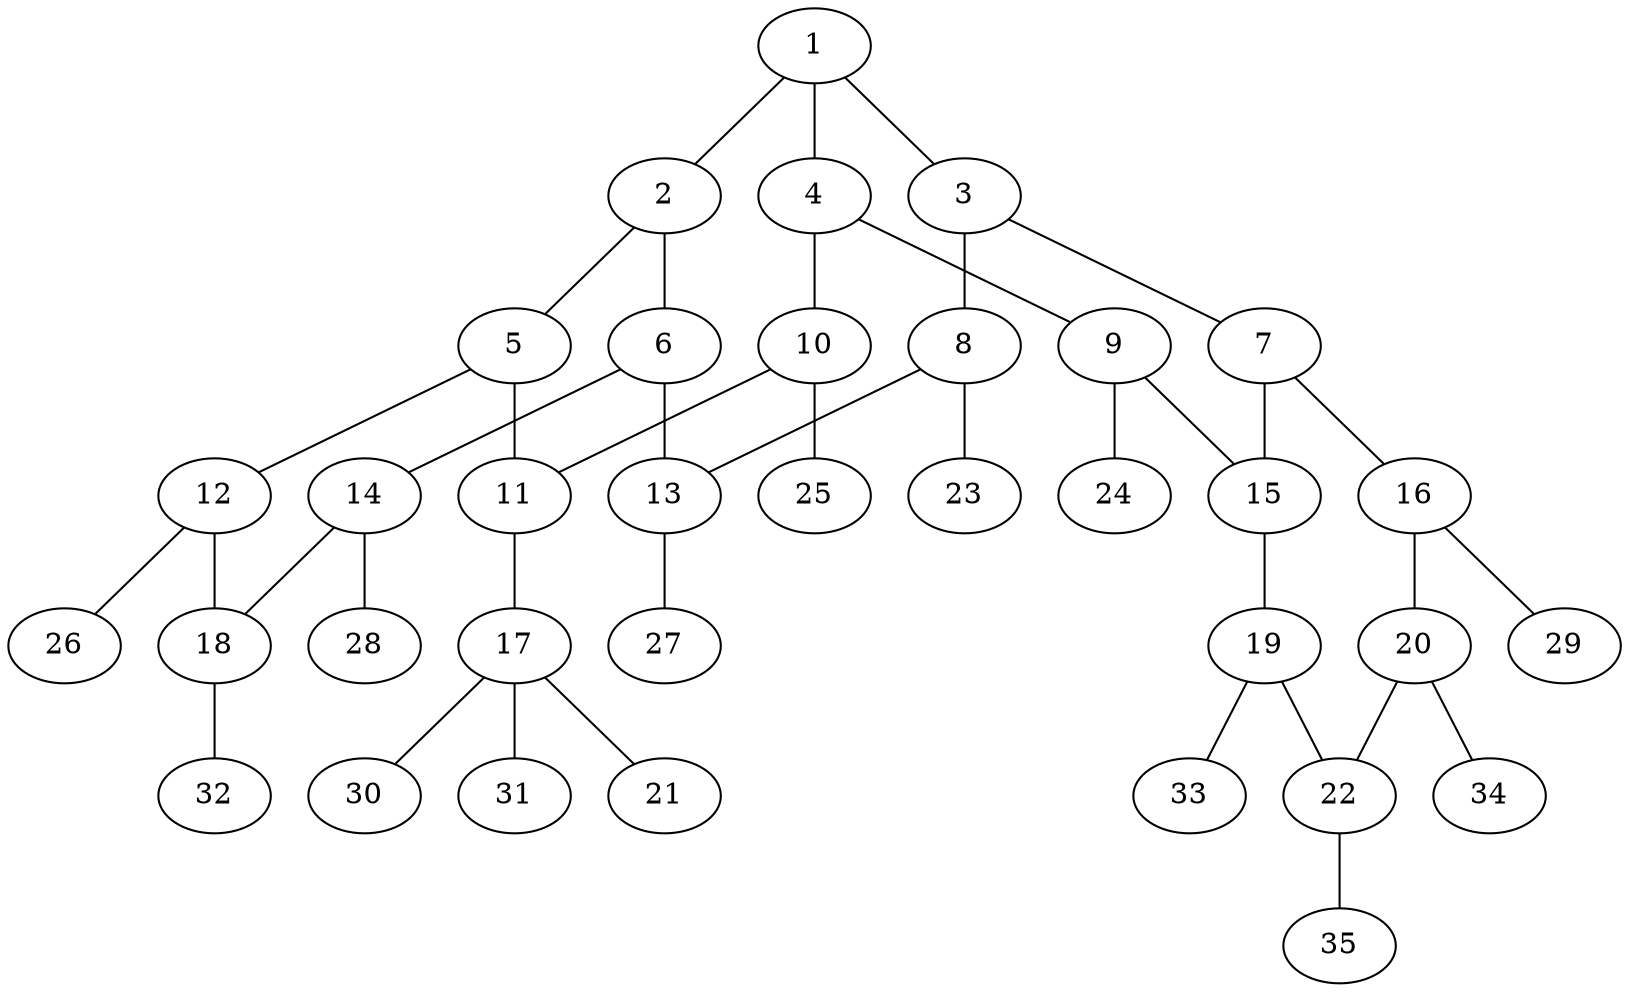 graph molecule_3636 {
	1	 [chem=C];
	2	 [chem=C];
	1 -- 2	 [valence=1];
	3	 [chem=C];
	1 -- 3	 [valence=2];
	4	 [chem=C];
	1 -- 4	 [valence=1];
	5	 [chem=C];
	2 -- 5	 [valence=1];
	6	 [chem=C];
	2 -- 6	 [valence=2];
	7	 [chem=C];
	3 -- 7	 [valence=1];
	8	 [chem=C];
	3 -- 8	 [valence=1];
	9	 [chem=C];
	4 -- 9	 [valence=2];
	10	 [chem=C];
	4 -- 10	 [valence=1];
	11	 [chem=C];
	5 -- 11	 [valence=1];
	12	 [chem=C];
	5 -- 12	 [valence=2];
	13	 [chem=C];
	6 -- 13	 [valence=1];
	14	 [chem=C];
	6 -- 14	 [valence=1];
	15	 [chem=C];
	7 -- 15	 [valence=2];
	16	 [chem=C];
	7 -- 16	 [valence=1];
	8 -- 13	 [valence=2];
	23	 [chem=H];
	8 -- 23	 [valence=1];
	9 -- 15	 [valence=1];
	24	 [chem=H];
	9 -- 24	 [valence=1];
	10 -- 11	 [valence=2];
	25	 [chem=H];
	10 -- 25	 [valence=1];
	17	 [chem=C];
	11 -- 17	 [valence=1];
	18	 [chem=C];
	12 -- 18	 [valence=1];
	26	 [chem=H];
	12 -- 26	 [valence=1];
	27	 [chem=H];
	13 -- 27	 [valence=1];
	14 -- 18	 [valence=2];
	28	 [chem=H];
	14 -- 28	 [valence=1];
	19	 [chem=C];
	15 -- 19	 [valence=1];
	20	 [chem=C];
	16 -- 20	 [valence=2];
	29	 [chem=H];
	16 -- 29	 [valence=1];
	21	 [chem=Cl];
	17 -- 21	 [valence=1];
	30	 [chem=H];
	17 -- 30	 [valence=1];
	31	 [chem=H];
	17 -- 31	 [valence=1];
	32	 [chem=H];
	18 -- 32	 [valence=1];
	22	 [chem=C];
	19 -- 22	 [valence=2];
	33	 [chem=H];
	19 -- 33	 [valence=1];
	20 -- 22	 [valence=1];
	34	 [chem=H];
	20 -- 34	 [valence=1];
	35	 [chem=H];
	22 -- 35	 [valence=1];
}
